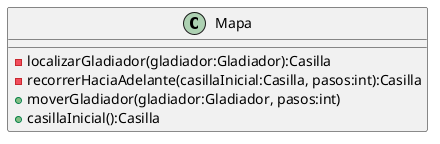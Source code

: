 @startuml
class Mapa {
    - localizarGladiador(gladiador:Gladiador):Casilla
    - recorrerHaciaAdelante(casillaInicial:Casilla, pasos:int):Casilla
    + moverGladiador(gladiador:Gladiador, pasos:int)
    + casillaInicial():Casilla
}
@enduml